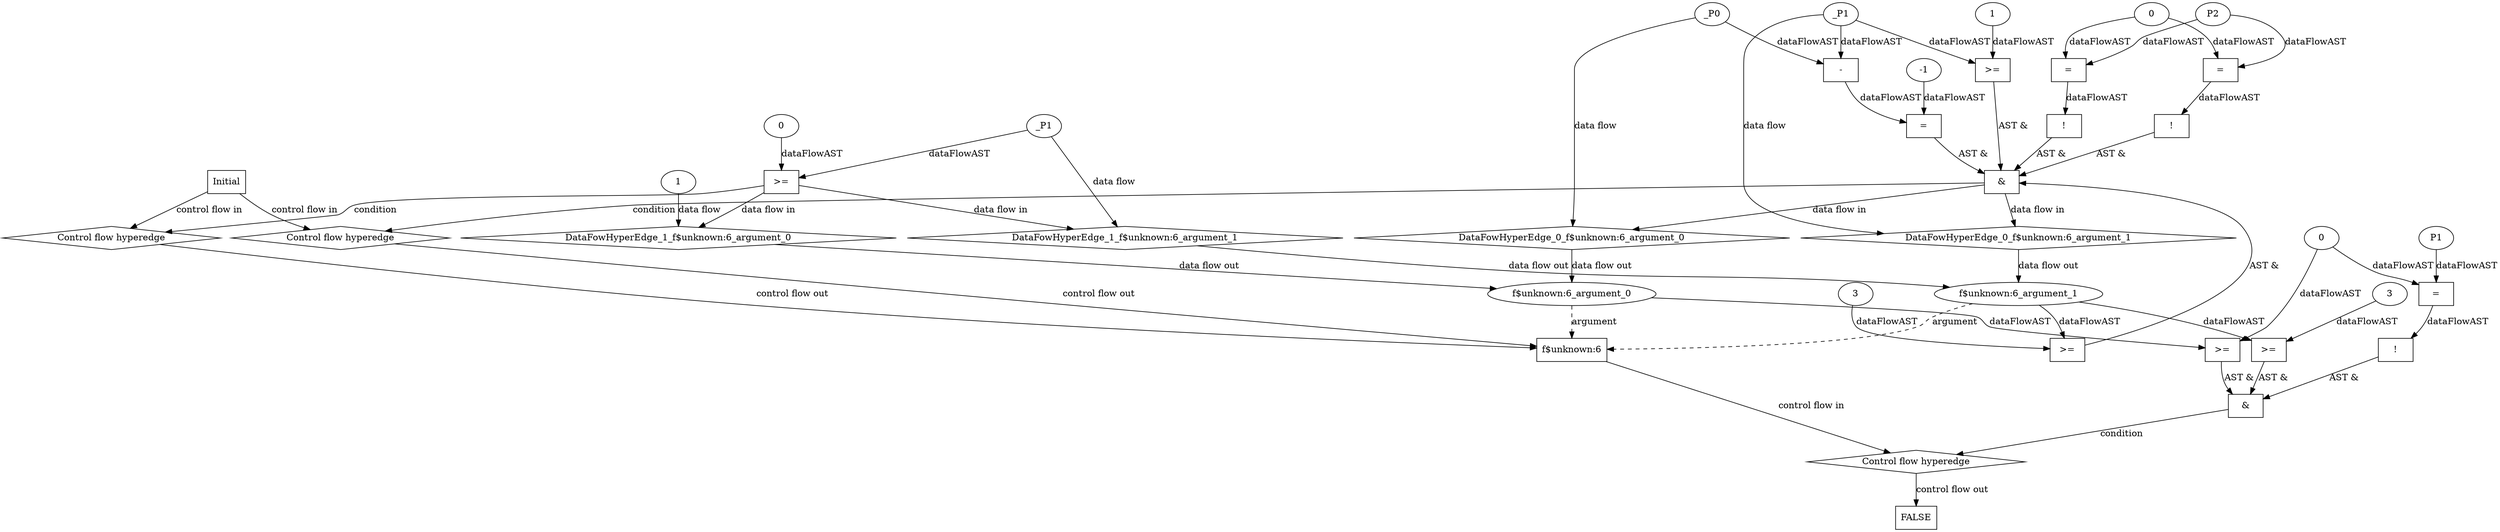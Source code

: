 digraph dag {
"f$unknown:6" [label="f$unknown:6" nodeName="f$unknown:6" class=cfn  shape="rect"];
FALSE [label="FALSE" nodeName=FALSE class=cfn  shape="rect"];
Initial [label="Initial" nodeName=Initial class=cfn  shape="rect"];
ControlFowHyperEdge_0 [label="Control flow hyperedge" nodeName=ControlFowHyperEdge_0 class=controlFlowHyperEdge shape="diamond"];
"Initial" -> ControlFowHyperEdge_0 [label="control flow in"]
ControlFowHyperEdge_0 -> "f$unknown:6" [label="control flow out"]
ControlFowHyperEdge_1 [label="Control flow hyperedge" nodeName=ControlFowHyperEdge_1 class=controlFlowHyperEdge shape="diamond"];
"Initial" -> ControlFowHyperEdge_1 [label="control flow in"]
ControlFowHyperEdge_1 -> "f$unknown:6" [label="control flow out"]
ControlFowHyperEdge_2 [label="Control flow hyperedge" nodeName=ControlFowHyperEdge_2 class=controlFlowHyperEdge shape="diamond"];
"f$unknown:6" -> ControlFowHyperEdge_2 [label="control flow in"]
ControlFowHyperEdge_2 -> "FALSE" [label="control flow out"]
"f$unknown:6_argument_0" [label="f$unknown:6_argument_0" nodeName=argument0 class=argument  head="f$unknown:6" shape="oval"];
"f$unknown:6_argument_0" -> "f$unknown:6"[label="argument" style="dashed"]
"f$unknown:6_argument_1" [label="f$unknown:6_argument_1" nodeName=argument1 class=argument  head="f$unknown:6" shape="oval"];
"f$unknown:6_argument_1" -> "f$unknown:6"[label="argument" style="dashed"]

"xxxf$unknown:6___Initial_0xxx_and" [label="&" nodeName="xxxf$unknown:6___Initial_0xxx_and" class=Operator shape="rect"];
"xxxf$unknown:6___Initial_0xxxguard3_node_0" [label="!" nodeName="xxxf$unknown:6___Initial_0xxxguard3_node_0" class=Operator shape="rect"];
"xxxf$unknown:6___Initial_0xxxguard3_node_1" [label="=" nodeName="xxxf$unknown:6___Initial_0xxxguard3_node_1" class=Operator  shape="rect"];
"xxxf$unknown:6___Initial_0xxxguard3_node_1" -> "xxxf$unknown:6___Initial_0xxxguard3_node_0"[label="dataFlowAST"]
"xxxf$unknown:6___Initial_0xxxguard2_node_2" -> "xxxf$unknown:6___Initial_0xxxguard3_node_1"[label="dataFlowAST"]
"xxxf$unknown:6___Initial_0xxxguard2_node_3" -> "xxxf$unknown:6___Initial_0xxxguard3_node_1"[label="dataFlowAST"]

"xxxf$unknown:6___Initial_0xxxguard3_node_0" -> "xxxf$unknown:6___Initial_0xxx_and" [label="AST &"];
"xxxf$unknown:6___Initial_0xxxguard1_node_0" [label=">=" nodeName="xxxf$unknown:6___Initial_0xxxguard1_node_0" class=Operator  shape="rect"];
"xxxf$unknown:6___Initial_0xxxguard1_node_2" [label="1" nodeName="xxxf$unknown:6___Initial_0xxxguard1_node_2" class=Literal ];
"xxxf$unknown:6___Initial_0xxxdataFlow1_node_0" -> "xxxf$unknown:6___Initial_0xxxguard1_node_0"[label="dataFlowAST"]
"xxxf$unknown:6___Initial_0xxxguard1_node_2" -> "xxxf$unknown:6___Initial_0xxxguard1_node_0"[label="dataFlowAST"]

"xxxf$unknown:6___Initial_0xxxguard1_node_0" -> "xxxf$unknown:6___Initial_0xxx_and" [label="AST &"];
"xxxf$unknown:6___Initial_0xxxguard2_node_0" [label="!" nodeName="xxxf$unknown:6___Initial_0xxxguard2_node_0" class=Operator shape="rect"];
"xxxf$unknown:6___Initial_0xxxguard2_node_1" [label="=" nodeName="xxxf$unknown:6___Initial_0xxxguard2_node_1" class=Operator  shape="rect"];
"xxxf$unknown:6___Initial_0xxxguard2_node_2" [label="P2" nodeName="xxxf$unknown:6___Initial_0xxxguard2_node_2" class=Constant ];
"xxxf$unknown:6___Initial_0xxxguard2_node_3" [label="0" nodeName="xxxf$unknown:6___Initial_0xxxguard2_node_3" class=Literal ];
"xxxf$unknown:6___Initial_0xxxguard2_node_1" -> "xxxf$unknown:6___Initial_0xxxguard2_node_0"[label="dataFlowAST"]
"xxxf$unknown:6___Initial_0xxxguard2_node_2" -> "xxxf$unknown:6___Initial_0xxxguard2_node_1"[label="dataFlowAST"]
"xxxf$unknown:6___Initial_0xxxguard2_node_3" -> "xxxf$unknown:6___Initial_0xxxguard2_node_1"[label="dataFlowAST"]

"xxxf$unknown:6___Initial_0xxxguard2_node_0" -> "xxxf$unknown:6___Initial_0xxx_and" [label="AST &"];
"xxxf$unknown:6___Initial_0xxxguard4_node_0" [label=">=" nodeName="xxxf$unknown:6___Initial_0xxxguard4_node_0" class=Operator  shape="rect"];
"xxxf$unknown:6___Initial_0xxxguard4_node_2" [label="3" nodeName="xxxf$unknown:6___Initial_0xxxguard4_node_2" class=Literal ];
"f$unknown:6_argument_1" -> "xxxf$unknown:6___Initial_0xxxguard4_node_0"[label="dataFlowAST"]
"xxxf$unknown:6___Initial_0xxxguard4_node_2" -> "xxxf$unknown:6___Initial_0xxxguard4_node_0"[label="dataFlowAST"]

"xxxf$unknown:6___Initial_0xxxguard4_node_0" -> "xxxf$unknown:6___Initial_0xxx_and" [label="AST &"];
"xxxf$unknown:6___Initial_0xxxguard_0_node_0" [label="=" nodeName="xxxf$unknown:6___Initial_0xxxguard_0_node_0" class=Operator  shape="rect"];
"xxxf$unknown:6___Initial_0xxxguard_0_node_1" [label="-" nodeName="xxxf$unknown:6___Initial_0xxxguard_0_node_1" class= Operator shape="rect"];
"xxxf$unknown:6___Initial_0xxxguard_0_node_4" [label="-1" nodeName="xxxf$unknown:6___Initial_0xxxguard_0_node_4" class=Literal ];
"xxxf$unknown:6___Initial_0xxxguard_0_node_1" -> "xxxf$unknown:6___Initial_0xxxguard_0_node_0"[label="dataFlowAST"]
"xxxf$unknown:6___Initial_0xxxguard_0_node_4" -> "xxxf$unknown:6___Initial_0xxxguard_0_node_0"[label="dataFlowAST"]
"xxxf$unknown:6___Initial_0xxxdataFlow_0_node_0" -> "xxxf$unknown:6___Initial_0xxxguard_0_node_1"[label="dataFlowAST"]
"xxxf$unknown:6___Initial_0xxxdataFlow1_node_0" -> "xxxf$unknown:6___Initial_0xxxguard_0_node_1"[label="dataFlowAST"]

"xxxf$unknown:6___Initial_0xxxguard_0_node_0" -> "xxxf$unknown:6___Initial_0xxx_and" [label="AST &"];
"xxxf$unknown:6___Initial_0xxx_and" -> "ControlFowHyperEdge_0" [label="condition"];
"xxxf$unknown:6___Initial_0xxxdataFlow_0_node_0" [label="_P0" nodeName="xxxf$unknown:6___Initial_0xxxdataFlow_0_node_0" class=Constant ];

"xxxf$unknown:6___Initial_0xxxdataFlow_0_node_0" -> "DataFowHyperEdge_0_f$unknown:6_argument_0" [label="data flow"];
"xxxf$unknown:6___Initial_0xxxdataFlow1_node_0" [label="_P1" nodeName="xxxf$unknown:6___Initial_0xxxdataFlow1_node_0" class=Constant ];

"xxxf$unknown:6___Initial_0xxxdataFlow1_node_0" -> "DataFowHyperEdge_0_f$unknown:6_argument_1" [label="data flow"];
"xxxf$unknown:6___Initial_1xxxguard_0_node_0" [label=">=" nodeName="xxxf$unknown:6___Initial_1xxxguard_0_node_0" class=Operator  shape="rect"];
"xxxf$unknown:6___Initial_1xxxguard_0_node_1" [label="0" nodeName="xxxf$unknown:6___Initial_1xxxguard_0_node_1" class=Literal ];
"xxxf$unknown:6___Initial_1xxxguard_0_node_1" -> "xxxf$unknown:6___Initial_1xxxguard_0_node_0"[label="dataFlowAST"]
"xxxf$unknown:6___Initial_1xxxdataFlow1_node_0" -> "xxxf$unknown:6___Initial_1xxxguard_0_node_0"[label="dataFlowAST"]

"xxxf$unknown:6___Initial_1xxxguard_0_node_0" -> "ControlFowHyperEdge_1" [label="condition"];
"xxxf$unknown:6___Initial_1xxxdataFlow_0_node_0" [label="1" nodeName="xxxf$unknown:6___Initial_1xxxdataFlow_0_node_0" class=Literal ];

"xxxf$unknown:6___Initial_1xxxdataFlow_0_node_0" -> "DataFowHyperEdge_1_f$unknown:6_argument_0" [label="data flow"];
"xxxf$unknown:6___Initial_1xxxdataFlow1_node_0" [label="_P1" nodeName="xxxf$unknown:6___Initial_1xxxdataFlow1_node_0" class=Constant ];

"xxxf$unknown:6___Initial_1xxxdataFlow1_node_0" -> "DataFowHyperEdge_1_f$unknown:6_argument_1" [label="data flow"];
"xxxFALSE___f$unknown:6_2xxx_and" [label="&" nodeName="xxxFALSE___f$unknown:6_2xxx_and" class=Operator shape="rect"];
"xxxFALSE___f$unknown:6_2xxxguard_0_node_0" [label="!" nodeName="xxxFALSE___f$unknown:6_2xxxguard_0_node_0" class=Operator shape="rect"];
"xxxFALSE___f$unknown:6_2xxxguard_0_node_1" [label="=" nodeName="xxxFALSE___f$unknown:6_2xxxguard_0_node_1" class=Operator  shape="rect"];
"xxxFALSE___f$unknown:6_2xxxguard_0_node_2" [label="P1" nodeName="xxxFALSE___f$unknown:6_2xxxguard_0_node_2" class=Constant ];
"xxxFALSE___f$unknown:6_2xxxguard_0_node_3" [label="0" nodeName="xxxFALSE___f$unknown:6_2xxxguard_0_node_3" class=Literal ];
"xxxFALSE___f$unknown:6_2xxxguard_0_node_1" -> "xxxFALSE___f$unknown:6_2xxxguard_0_node_0"[label="dataFlowAST"]
"xxxFALSE___f$unknown:6_2xxxguard_0_node_2" -> "xxxFALSE___f$unknown:6_2xxxguard_0_node_1"[label="dataFlowAST"]
"xxxFALSE___f$unknown:6_2xxxguard_0_node_3" -> "xxxFALSE___f$unknown:6_2xxxguard_0_node_1"[label="dataFlowAST"]

"xxxFALSE___f$unknown:6_2xxxguard_0_node_0" -> "xxxFALSE___f$unknown:6_2xxx_and" [label="AST &"];
"xxxFALSE___f$unknown:6_2xxxguard1_node_0" [label=">=" nodeName="xxxFALSE___f$unknown:6_2xxxguard1_node_0" class=Operator  shape="rect"];
"xxxFALSE___f$unknown:6_2xxxguard_0_node_3" -> "xxxFALSE___f$unknown:6_2xxxguard1_node_0"[label="dataFlowAST"]
"f$unknown:6_argument_0" -> "xxxFALSE___f$unknown:6_2xxxguard1_node_0"[label="dataFlowAST"]

"xxxFALSE___f$unknown:6_2xxxguard1_node_0" -> "xxxFALSE___f$unknown:6_2xxx_and" [label="AST &"];
"xxxFALSE___f$unknown:6_2xxxguard2_node_0" [label=">=" nodeName="xxxFALSE___f$unknown:6_2xxxguard2_node_0" class=Operator  shape="rect"];
"xxxFALSE___f$unknown:6_2xxxguard2_node_2" [label="3" nodeName="xxxFALSE___f$unknown:6_2xxxguard2_node_2" class=Literal ];
"f$unknown:6_argument_1" -> "xxxFALSE___f$unknown:6_2xxxguard2_node_0"[label="dataFlowAST"]
"xxxFALSE___f$unknown:6_2xxxguard2_node_2" -> "xxxFALSE___f$unknown:6_2xxxguard2_node_0"[label="dataFlowAST"]

"xxxFALSE___f$unknown:6_2xxxguard2_node_0" -> "xxxFALSE___f$unknown:6_2xxx_and" [label="AST &"];
"xxxFALSE___f$unknown:6_2xxx_and" -> "ControlFowHyperEdge_2" [label="condition"];
"DataFowHyperEdge_0_f$unknown:6_argument_0" [label="DataFowHyperEdge_0_f$unknown:6_argument_0" nodeName="DataFowHyperEdge_0_f$unknown:6_argument_0" class=DataFlowHyperedge shape="diamond"];
"DataFowHyperEdge_0_f$unknown:6_argument_0" -> "f$unknown:6_argument_0"[label="data flow out"]
"xxxf$unknown:6___Initial_0xxx_and" -> "DataFowHyperEdge_0_f$unknown:6_argument_0"[label="data flow in"]
"DataFowHyperEdge_0_f$unknown:6_argument_1" [label="DataFowHyperEdge_0_f$unknown:6_argument_1" nodeName="DataFowHyperEdge_0_f$unknown:6_argument_1" class=DataFlowHyperedge shape="diamond"];
"DataFowHyperEdge_0_f$unknown:6_argument_1" -> "f$unknown:6_argument_1"[label="data flow out"]
"xxxf$unknown:6___Initial_0xxx_and" -> "DataFowHyperEdge_0_f$unknown:6_argument_1"[label="data flow in"]
"DataFowHyperEdge_1_f$unknown:6_argument_0" [label="DataFowHyperEdge_1_f$unknown:6_argument_0" nodeName="DataFowHyperEdge_1_f$unknown:6_argument_0" class=DataFlowHyperedge shape="diamond"];
"DataFowHyperEdge_1_f$unknown:6_argument_0" -> "f$unknown:6_argument_0"[label="data flow out"]
"xxxf$unknown:6___Initial_1xxxguard_0_node_0" -> "DataFowHyperEdge_1_f$unknown:6_argument_0"[label="data flow in"]
"DataFowHyperEdge_1_f$unknown:6_argument_1" [label="DataFowHyperEdge_1_f$unknown:6_argument_1" nodeName="DataFowHyperEdge_1_f$unknown:6_argument_1" class=DataFlowHyperedge shape="diamond"];
"DataFowHyperEdge_1_f$unknown:6_argument_1" -> "f$unknown:6_argument_1"[label="data flow out"]
"xxxf$unknown:6___Initial_1xxxguard_0_node_0" -> "DataFowHyperEdge_1_f$unknown:6_argument_1"[label="data flow in"]




}
